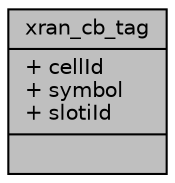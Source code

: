 digraph "xran_cb_tag"
{
 // LATEX_PDF_SIZE
  edge [fontname="Helvetica",fontsize="10",labelfontname="Helvetica",labelfontsize="10"];
  node [fontname="Helvetica",fontsize="10",shape=record];
  Node1 [label="{xran_cb_tag\n|+ cellId\l+ symbol\l+ slotiId\l|}",height=0.2,width=0.4,color="black", fillcolor="grey75", style="filled", fontcolor="black",tooltip=" "];
}
